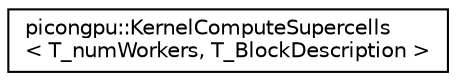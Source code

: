 digraph "Graphical Class Hierarchy"
{
 // LATEX_PDF_SIZE
  edge [fontname="Helvetica",fontsize="10",labelfontname="Helvetica",labelfontsize="10"];
  node [fontname="Helvetica",fontsize="10",shape=record];
  rankdir="LR";
  Node0 [label="picongpu::KernelComputeSupercells\l\< T_numWorkers, T_BlockDescription \>",height=0.2,width=0.4,color="black", fillcolor="white", style="filled",URL="$structpicongpu_1_1_kernel_compute_supercells.html",tooltip="discretized field-representation of a derived species property"];
}
